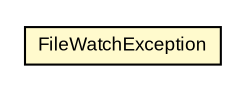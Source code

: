 #!/usr/local/bin/dot
#
# Class diagram 
# Generated by UMLGraph version R5_6-24-gf6e263 (http://www.umlgraph.org/)
#

digraph G {
	edge [fontname="arial",fontsize=10,labelfontname="arial",labelfontsize=10];
	node [fontname="arial",fontsize=10,shape=plaintext];
	nodesep=0.25;
	ranksep=0.5;
	// com.google.code.play2.watcher.api.FileWatchException
	c49 [label=<<table title="com.google.code.play2.watcher.api.FileWatchException" border="0" cellborder="1" cellspacing="0" cellpadding="2" port="p" bgcolor="lemonChiffon" href="./FileWatchException.html">
		<tr><td><table border="0" cellspacing="0" cellpadding="1">
<tr><td align="center" balign="center"> FileWatchException </td></tr>
		</table></td></tr>
		</table>>, URL="./FileWatchException.html", fontname="arial", fontcolor="black", fontsize=9.0];
}

